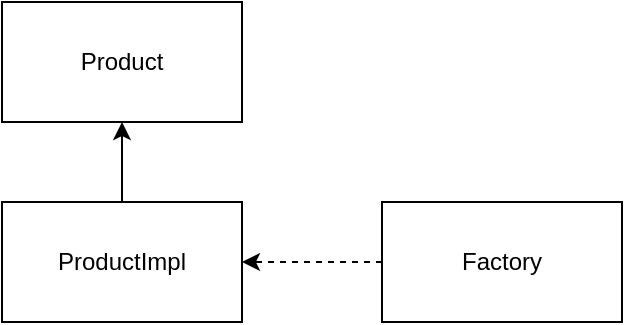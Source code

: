 <mxfile version="16.6.4" type="github"><diagram id="s9xF-9J8xo9AR4tk1TFh" name="第 1 页"><mxGraphModel dx="946" dy="591" grid="1" gridSize="10" guides="1" tooltips="1" connect="1" arrows="1" fold="1" page="1" pageScale="1" pageWidth="827" pageHeight="1169" math="0" shadow="0"><root><mxCell id="0"/><mxCell id="1" parent="0"/><mxCell id="e0Z_y7denEa0Yi5SN8um-1" value="Product" style="rounded=0;whiteSpace=wrap;html=1;" vertex="1" parent="1"><mxGeometry x="240" y="350" width="120" height="60" as="geometry"/></mxCell><mxCell id="e0Z_y7denEa0Yi5SN8um-4" style="edgeStyle=orthogonalEdgeStyle;rounded=0;orthogonalLoop=1;jettySize=auto;html=1;exitX=0.5;exitY=0;exitDx=0;exitDy=0;" edge="1" parent="1" source="e0Z_y7denEa0Yi5SN8um-2" target="e0Z_y7denEa0Yi5SN8um-1"><mxGeometry relative="1" as="geometry"/></mxCell><mxCell id="e0Z_y7denEa0Yi5SN8um-2" value="ProductImpl" style="whiteSpace=wrap;html=1;" vertex="1" parent="1"><mxGeometry x="240" y="450" width="120" height="60" as="geometry"/></mxCell><mxCell id="e0Z_y7denEa0Yi5SN8um-5" style="edgeStyle=orthogonalEdgeStyle;rounded=0;orthogonalLoop=1;jettySize=auto;html=1;exitX=0;exitY=0.5;exitDx=0;exitDy=0;entryX=1;entryY=0.5;entryDx=0;entryDy=0;dashed=1;" edge="1" parent="1" source="e0Z_y7denEa0Yi5SN8um-3" target="e0Z_y7denEa0Yi5SN8um-2"><mxGeometry relative="1" as="geometry"/></mxCell><mxCell id="e0Z_y7denEa0Yi5SN8um-3" value="Factory" style="whiteSpace=wrap;html=1;" vertex="1" parent="1"><mxGeometry x="430" y="450" width="120" height="60" as="geometry"/></mxCell></root></mxGraphModel></diagram></mxfile>